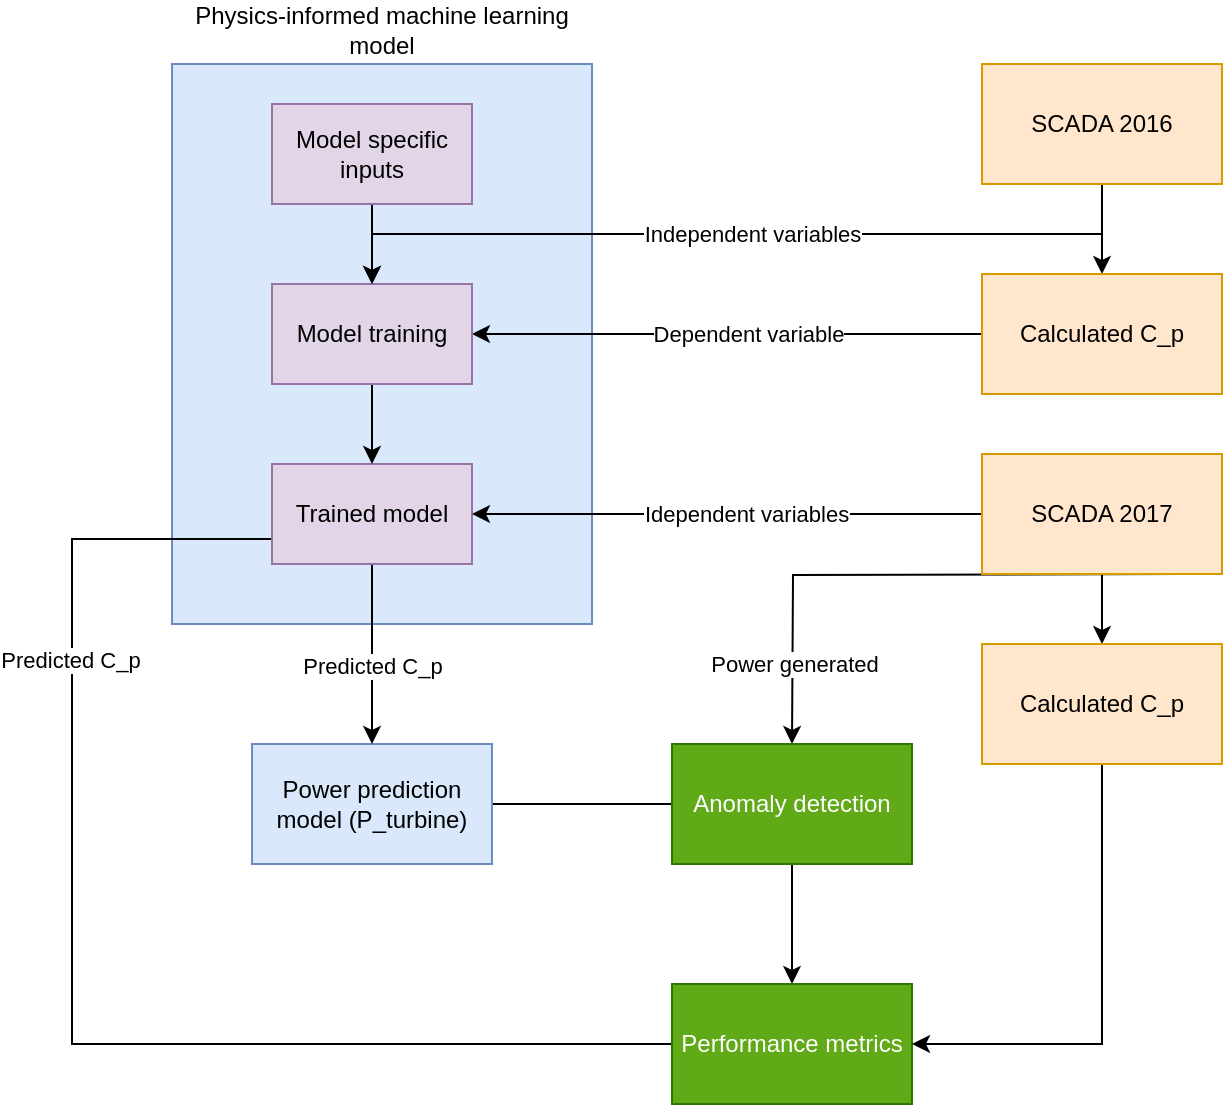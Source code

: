 <mxfile version="24.7.17">
  <diagram name="Page-1" id="faEHMvCrLZgp_LpEPSKN">
    <mxGraphModel dx="1036" dy="606" grid="1" gridSize="10" guides="1" tooltips="1" connect="1" arrows="1" fold="1" page="1" pageScale="1" pageWidth="827" pageHeight="1169" math="0" shadow="0">
      <root>
        <mxCell id="0" />
        <mxCell id="1" parent="0" />
        <mxCell id="IGjPeuapgGXcE64IamBL-17" value="Physics-informed machine learning model" style="rounded=0;whiteSpace=wrap;html=1;labelPosition=center;verticalLabelPosition=top;align=center;verticalAlign=bottom;fillColor=#dae8fc;strokeColor=#6c8ebf;" vertex="1" parent="1">
          <mxGeometry x="140" y="50" width="210" height="280" as="geometry" />
        </mxCell>
        <mxCell id="IGjPeuapgGXcE64IamBL-34" style="edgeStyle=orthogonalEdgeStyle;rounded=0;orthogonalLoop=1;jettySize=auto;html=1;entryX=0;entryY=0.5;entryDx=0;entryDy=0;" edge="1" parent="1" source="IGjPeuapgGXcE64IamBL-2">
          <mxGeometry relative="1" as="geometry">
            <mxPoint x="400" y="420" as="targetPoint" />
          </mxGeometry>
        </mxCell>
        <mxCell id="IGjPeuapgGXcE64IamBL-2" value="Power prediction model (P_turbine)" style="rounded=0;whiteSpace=wrap;html=1;fillColor=#dae8fc;strokeColor=#6c8ebf;" vertex="1" parent="1">
          <mxGeometry x="180" y="390" width="120" height="60" as="geometry" />
        </mxCell>
        <mxCell id="IGjPeuapgGXcE64IamBL-8" style="edgeStyle=orthogonalEdgeStyle;rounded=0;orthogonalLoop=1;jettySize=auto;html=1;exitX=0;exitY=0.5;exitDx=0;exitDy=0;entryX=1;entryY=0.5;entryDx=0;entryDy=0;" edge="1" parent="1" source="IGjPeuapgGXcE64IamBL-7" target="IGjPeuapgGXcE64IamBL-18">
          <mxGeometry relative="1" as="geometry" />
        </mxCell>
        <mxCell id="IGjPeuapgGXcE64IamBL-9" value="Dependent variable" style="edgeLabel;html=1;align=center;verticalAlign=middle;resizable=0;points=[];" vertex="1" connectable="0" parent="IGjPeuapgGXcE64IamBL-8">
          <mxGeometry x="0.023" relative="1" as="geometry">
            <mxPoint x="13" as="offset" />
          </mxGeometry>
        </mxCell>
        <mxCell id="IGjPeuapgGXcE64IamBL-13" style="edgeStyle=orthogonalEdgeStyle;rounded=0;orthogonalLoop=1;jettySize=auto;html=1;entryX=0.5;entryY=0;entryDx=0;entryDy=0;" edge="1" parent="1" source="IGjPeuapgGXcE64IamBL-3" target="IGjPeuapgGXcE64IamBL-2">
          <mxGeometry relative="1" as="geometry" />
        </mxCell>
        <mxCell id="IGjPeuapgGXcE64IamBL-14" value="Predicted C_p" style="edgeLabel;html=1;align=center;verticalAlign=middle;resizable=0;points=[];" vertex="1" connectable="0" parent="IGjPeuapgGXcE64IamBL-13">
          <mxGeometry x="-0.215" relative="1" as="geometry">
            <mxPoint y="15" as="offset" />
          </mxGeometry>
        </mxCell>
        <mxCell id="IGjPeuapgGXcE64IamBL-41" style="edgeStyle=orthogonalEdgeStyle;rounded=0;orthogonalLoop=1;jettySize=auto;html=1;entryX=0.5;entryY=0;entryDx=0;entryDy=0;" edge="1" parent="1">
          <mxGeometry relative="1" as="geometry">
            <mxPoint x="190" y="287.5" as="sourcePoint" />
            <mxPoint x="450" y="522.5" as="targetPoint" />
            <Array as="points">
              <mxPoint x="90" y="288" />
              <mxPoint x="90" y="540" />
              <mxPoint x="450" y="540" />
            </Array>
          </mxGeometry>
        </mxCell>
        <mxCell id="IGjPeuapgGXcE64IamBL-49" value="Predicted C_p" style="edgeLabel;html=1;align=center;verticalAlign=middle;resizable=0;points=[];" vertex="1" connectable="0" parent="IGjPeuapgGXcE64IamBL-41">
          <mxGeometry x="-0.384" y="-1" relative="1" as="geometry">
            <mxPoint y="-65" as="offset" />
          </mxGeometry>
        </mxCell>
        <mxCell id="IGjPeuapgGXcE64IamBL-3" value="Trained model" style="rounded=0;whiteSpace=wrap;html=1;fillColor=#e1d5e7;strokeColor=#9673a6;" vertex="1" parent="1">
          <mxGeometry x="190" y="250" width="100" height="50" as="geometry" />
        </mxCell>
        <mxCell id="IGjPeuapgGXcE64IamBL-10" style="edgeStyle=orthogonalEdgeStyle;rounded=0;orthogonalLoop=1;jettySize=auto;html=1;entryX=0.5;entryY=0;entryDx=0;entryDy=0;exitX=0.5;exitY=1;exitDx=0;exitDy=0;" edge="1" parent="1" source="IGjPeuapgGXcE64IamBL-4" target="IGjPeuapgGXcE64IamBL-18">
          <mxGeometry relative="1" as="geometry">
            <mxPoint x="640" y="55" as="sourcePoint" />
            <mxPoint x="320" y="150" as="targetPoint" />
          </mxGeometry>
        </mxCell>
        <mxCell id="IGjPeuapgGXcE64IamBL-11" value="Independent variables" style="edgeLabel;html=1;align=center;verticalAlign=middle;resizable=0;points=[];" vertex="1" connectable="0" parent="IGjPeuapgGXcE64IamBL-10">
          <mxGeometry x="-0.042" y="1" relative="1" as="geometry">
            <mxPoint x="-1" y="-1" as="offset" />
          </mxGeometry>
        </mxCell>
        <mxCell id="IGjPeuapgGXcE64IamBL-12" style="edgeStyle=orthogonalEdgeStyle;rounded=0;orthogonalLoop=1;jettySize=auto;html=1;" edge="1" parent="1" source="IGjPeuapgGXcE64IamBL-4" target="IGjPeuapgGXcE64IamBL-7">
          <mxGeometry relative="1" as="geometry" />
        </mxCell>
        <mxCell id="IGjPeuapgGXcE64IamBL-4" value="SCADA 2016" style="rounded=0;whiteSpace=wrap;html=1;fillColor=#ffe6cc;strokeColor=#d79b00;" vertex="1" parent="1">
          <mxGeometry x="545" y="50" width="120" height="60" as="geometry" />
        </mxCell>
        <mxCell id="IGjPeuapgGXcE64IamBL-25" style="edgeStyle=orthogonalEdgeStyle;rounded=0;orthogonalLoop=1;jettySize=auto;html=1;entryX=1;entryY=0.5;entryDx=0;entryDy=0;" edge="1" parent="1" source="IGjPeuapgGXcE64IamBL-5" target="IGjPeuapgGXcE64IamBL-3">
          <mxGeometry relative="1" as="geometry" />
        </mxCell>
        <mxCell id="IGjPeuapgGXcE64IamBL-28" value="Idependent variables" style="edgeLabel;html=1;align=center;verticalAlign=middle;resizable=0;points=[];" vertex="1" connectable="0" parent="IGjPeuapgGXcE64IamBL-25">
          <mxGeometry x="-0.071" relative="1" as="geometry">
            <mxPoint as="offset" />
          </mxGeometry>
        </mxCell>
        <mxCell id="IGjPeuapgGXcE64IamBL-32" style="edgeStyle=orthogonalEdgeStyle;rounded=0;orthogonalLoop=1;jettySize=auto;html=1;" edge="1" parent="1">
          <mxGeometry relative="1" as="geometry">
            <mxPoint x="645" y="305" as="sourcePoint" />
            <mxPoint x="450" y="390" as="targetPoint" />
          </mxGeometry>
        </mxCell>
        <mxCell id="IGjPeuapgGXcE64IamBL-33" value="Power generated" style="edgeLabel;html=1;align=center;verticalAlign=middle;resizable=0;points=[];" vertex="1" connectable="0" parent="IGjPeuapgGXcE64IamBL-32">
          <mxGeometry x="0.586" y="-2" relative="1" as="geometry">
            <mxPoint x="2" y="18" as="offset" />
          </mxGeometry>
        </mxCell>
        <mxCell id="IGjPeuapgGXcE64IamBL-47" value="" style="edgeStyle=orthogonalEdgeStyle;rounded=0;orthogonalLoop=1;jettySize=auto;html=1;" edge="1" parent="1" source="IGjPeuapgGXcE64IamBL-5" target="IGjPeuapgGXcE64IamBL-43">
          <mxGeometry relative="1" as="geometry" />
        </mxCell>
        <mxCell id="IGjPeuapgGXcE64IamBL-5" value="SCADA 2017" style="rounded=0;whiteSpace=wrap;html=1;fillColor=#ffe6cc;strokeColor=#d79b00;" vertex="1" parent="1">
          <mxGeometry x="545" y="245" width="120" height="60" as="geometry" />
        </mxCell>
        <mxCell id="IGjPeuapgGXcE64IamBL-7" value="Calculated C_p" style="rounded=0;whiteSpace=wrap;html=1;fillColor=#ffe6cc;strokeColor=#d79b00;" vertex="1" parent="1">
          <mxGeometry x="545" y="155" width="120" height="60" as="geometry" />
        </mxCell>
        <mxCell id="IGjPeuapgGXcE64IamBL-24" style="edgeStyle=orthogonalEdgeStyle;rounded=0;orthogonalLoop=1;jettySize=auto;html=1;" edge="1" parent="1" source="IGjPeuapgGXcE64IamBL-18" target="IGjPeuapgGXcE64IamBL-3">
          <mxGeometry relative="1" as="geometry" />
        </mxCell>
        <mxCell id="IGjPeuapgGXcE64IamBL-18" value="Model training" style="rounded=0;whiteSpace=wrap;html=1;fillColor=#e1d5e7;strokeColor=#9673a6;" vertex="1" parent="1">
          <mxGeometry x="190" y="160" width="100" height="50" as="geometry" />
        </mxCell>
        <mxCell id="IGjPeuapgGXcE64IamBL-30" style="edgeStyle=orthogonalEdgeStyle;rounded=0;orthogonalLoop=1;jettySize=auto;html=1;entryX=0.5;entryY=0;entryDx=0;entryDy=0;" edge="1" parent="1" source="IGjPeuapgGXcE64IamBL-29" target="IGjPeuapgGXcE64IamBL-18">
          <mxGeometry relative="1" as="geometry" />
        </mxCell>
        <mxCell id="IGjPeuapgGXcE64IamBL-29" value="Model specific inputs" style="rounded=0;whiteSpace=wrap;html=1;fillColor=#e1d5e7;strokeColor=#9673a6;" vertex="1" parent="1">
          <mxGeometry x="190" y="70" width="100" height="50" as="geometry" />
        </mxCell>
        <mxCell id="IGjPeuapgGXcE64IamBL-37" style="edgeStyle=orthogonalEdgeStyle;rounded=0;orthogonalLoop=1;jettySize=auto;html=1;entryX=0.5;entryY=0;entryDx=0;entryDy=0;exitX=0.5;exitY=1;exitDx=0;exitDy=0;" edge="1" parent="1" source="IGjPeuapgGXcE64IamBL-42" target="IGjPeuapgGXcE64IamBL-36">
          <mxGeometry relative="1" as="geometry">
            <mxPoint x="500" y="420" as="sourcePoint" />
          </mxGeometry>
        </mxCell>
        <mxCell id="IGjPeuapgGXcE64IamBL-36" value="Performance metrics" style="rounded=0;whiteSpace=wrap;html=1;fillColor=#60a917;fontColor=#ffffff;strokeColor=#2D7600;" vertex="1" parent="1">
          <mxGeometry x="390" y="510" width="120" height="60" as="geometry" />
        </mxCell>
        <mxCell id="IGjPeuapgGXcE64IamBL-42" value="Anomaly detection" style="rounded=0;whiteSpace=wrap;html=1;fillColor=#60a917;fontColor=#ffffff;strokeColor=#2D7600;" vertex="1" parent="1">
          <mxGeometry x="390" y="390" width="120" height="60" as="geometry" />
        </mxCell>
        <mxCell id="IGjPeuapgGXcE64IamBL-48" style="edgeStyle=orthogonalEdgeStyle;rounded=0;orthogonalLoop=1;jettySize=auto;html=1;entryX=1;entryY=0.5;entryDx=0;entryDy=0;exitX=0.5;exitY=1;exitDx=0;exitDy=0;" edge="1" parent="1" source="IGjPeuapgGXcE64IamBL-43" target="IGjPeuapgGXcE64IamBL-36">
          <mxGeometry relative="1" as="geometry" />
        </mxCell>
        <mxCell id="IGjPeuapgGXcE64IamBL-43" value="Calculated&lt;span style=&quot;background-color: initial;&quot;&gt;&amp;nbsp;C_p&lt;/span&gt;" style="rounded=0;whiteSpace=wrap;html=1;fillColor=#ffe6cc;strokeColor=#d79b00;" vertex="1" parent="1">
          <mxGeometry x="545" y="340" width="120" height="60" as="geometry" />
        </mxCell>
      </root>
    </mxGraphModel>
  </diagram>
</mxfile>
